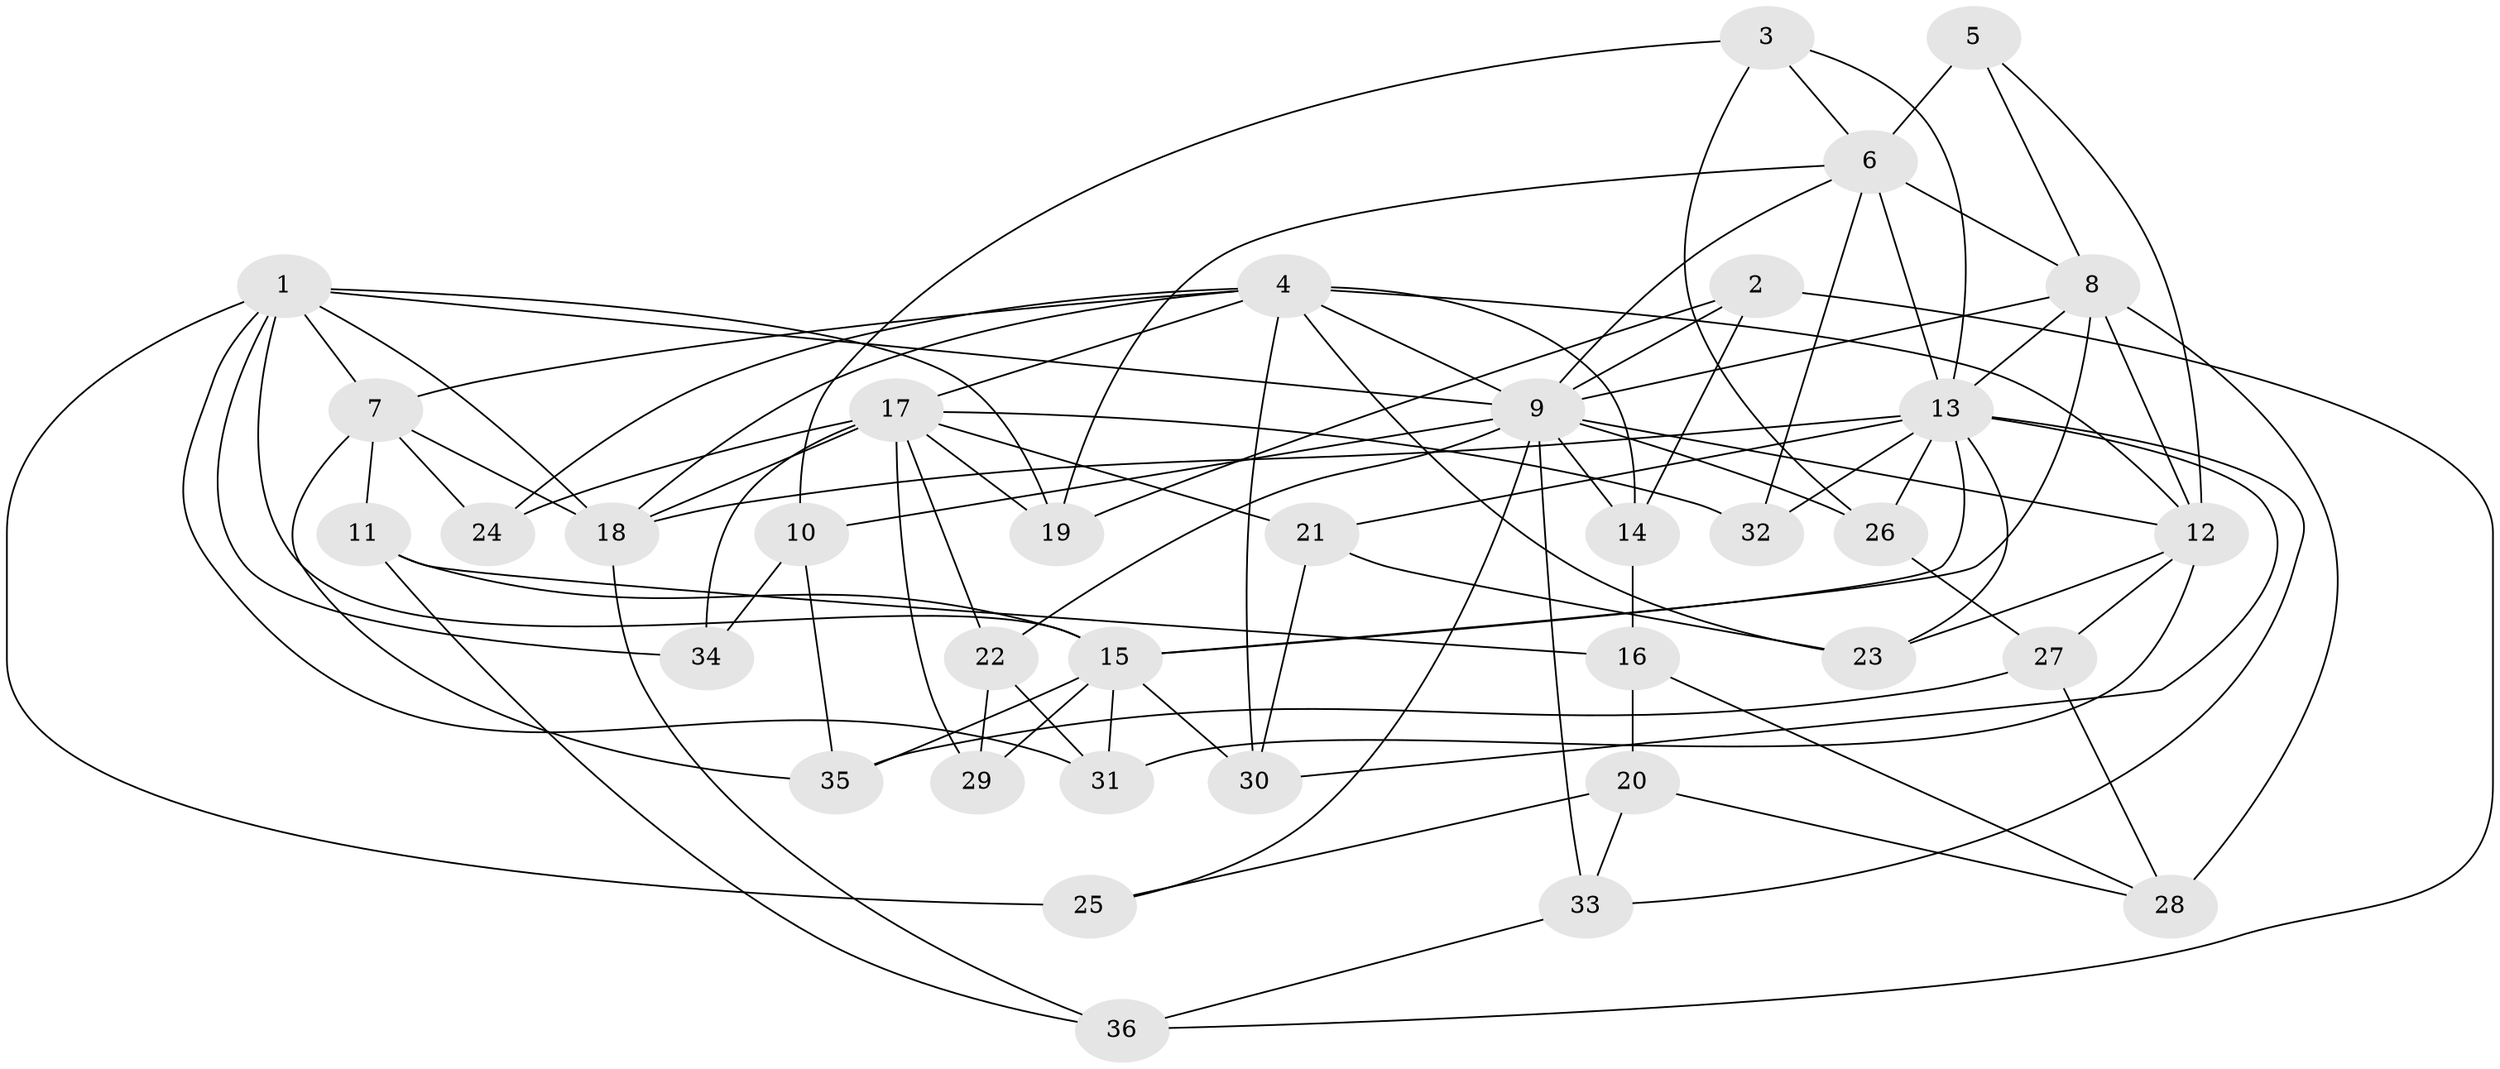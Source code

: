 // original degree distribution, {4: 1.0}
// Generated by graph-tools (version 1.1) at 2025/38/03/09/25 02:38:11]
// undirected, 36 vertices, 92 edges
graph export_dot {
graph [start="1"]
  node [color=gray90,style=filled];
  1;
  2;
  3;
  4;
  5;
  6;
  7;
  8;
  9;
  10;
  11;
  12;
  13;
  14;
  15;
  16;
  17;
  18;
  19;
  20;
  21;
  22;
  23;
  24;
  25;
  26;
  27;
  28;
  29;
  30;
  31;
  32;
  33;
  34;
  35;
  36;
  1 -- 7 [weight=2.0];
  1 -- 9 [weight=1.0];
  1 -- 15 [weight=1.0];
  1 -- 18 [weight=1.0];
  1 -- 19 [weight=1.0];
  1 -- 25 [weight=2.0];
  1 -- 31 [weight=1.0];
  1 -- 34 [weight=1.0];
  2 -- 9 [weight=1.0];
  2 -- 14 [weight=1.0];
  2 -- 19 [weight=1.0];
  2 -- 36 [weight=1.0];
  3 -- 6 [weight=1.0];
  3 -- 10 [weight=1.0];
  3 -- 13 [weight=1.0];
  3 -- 26 [weight=1.0];
  4 -- 7 [weight=1.0];
  4 -- 9 [weight=1.0];
  4 -- 12 [weight=3.0];
  4 -- 14 [weight=1.0];
  4 -- 17 [weight=1.0];
  4 -- 18 [weight=2.0];
  4 -- 23 [weight=1.0];
  4 -- 24 [weight=1.0];
  4 -- 30 [weight=1.0];
  5 -- 6 [weight=2.0];
  5 -- 8 [weight=1.0];
  5 -- 12 [weight=1.0];
  6 -- 8 [weight=1.0];
  6 -- 9 [weight=1.0];
  6 -- 13 [weight=1.0];
  6 -- 19 [weight=1.0];
  6 -- 32 [weight=1.0];
  7 -- 11 [weight=1.0];
  7 -- 18 [weight=2.0];
  7 -- 24 [weight=1.0];
  7 -- 35 [weight=1.0];
  8 -- 9 [weight=1.0];
  8 -- 12 [weight=2.0];
  8 -- 13 [weight=1.0];
  8 -- 15 [weight=1.0];
  8 -- 28 [weight=1.0];
  9 -- 10 [weight=1.0];
  9 -- 12 [weight=1.0];
  9 -- 14 [weight=1.0];
  9 -- 22 [weight=1.0];
  9 -- 25 [weight=1.0];
  9 -- 26 [weight=1.0];
  9 -- 33 [weight=1.0];
  10 -- 34 [weight=1.0];
  10 -- 35 [weight=1.0];
  11 -- 15 [weight=1.0];
  11 -- 16 [weight=1.0];
  11 -- 36 [weight=1.0];
  12 -- 23 [weight=1.0];
  12 -- 27 [weight=1.0];
  12 -- 31 [weight=1.0];
  13 -- 15 [weight=1.0];
  13 -- 18 [weight=1.0];
  13 -- 21 [weight=1.0];
  13 -- 23 [weight=1.0];
  13 -- 26 [weight=1.0];
  13 -- 30 [weight=1.0];
  13 -- 32 [weight=2.0];
  13 -- 33 [weight=1.0];
  14 -- 16 [weight=1.0];
  15 -- 29 [weight=1.0];
  15 -- 30 [weight=1.0];
  15 -- 31 [weight=1.0];
  15 -- 35 [weight=1.0];
  16 -- 20 [weight=1.0];
  16 -- 28 [weight=1.0];
  17 -- 18 [weight=1.0];
  17 -- 19 [weight=1.0];
  17 -- 21 [weight=1.0];
  17 -- 22 [weight=1.0];
  17 -- 24 [weight=2.0];
  17 -- 29 [weight=2.0];
  17 -- 32 [weight=1.0];
  17 -- 34 [weight=2.0];
  18 -- 36 [weight=1.0];
  20 -- 25 [weight=1.0];
  20 -- 28 [weight=1.0];
  20 -- 33 [weight=1.0];
  21 -- 23 [weight=1.0];
  21 -- 30 [weight=1.0];
  22 -- 29 [weight=1.0];
  22 -- 31 [weight=1.0];
  26 -- 27 [weight=1.0];
  27 -- 28 [weight=1.0];
  27 -- 35 [weight=1.0];
  33 -- 36 [weight=1.0];
}
